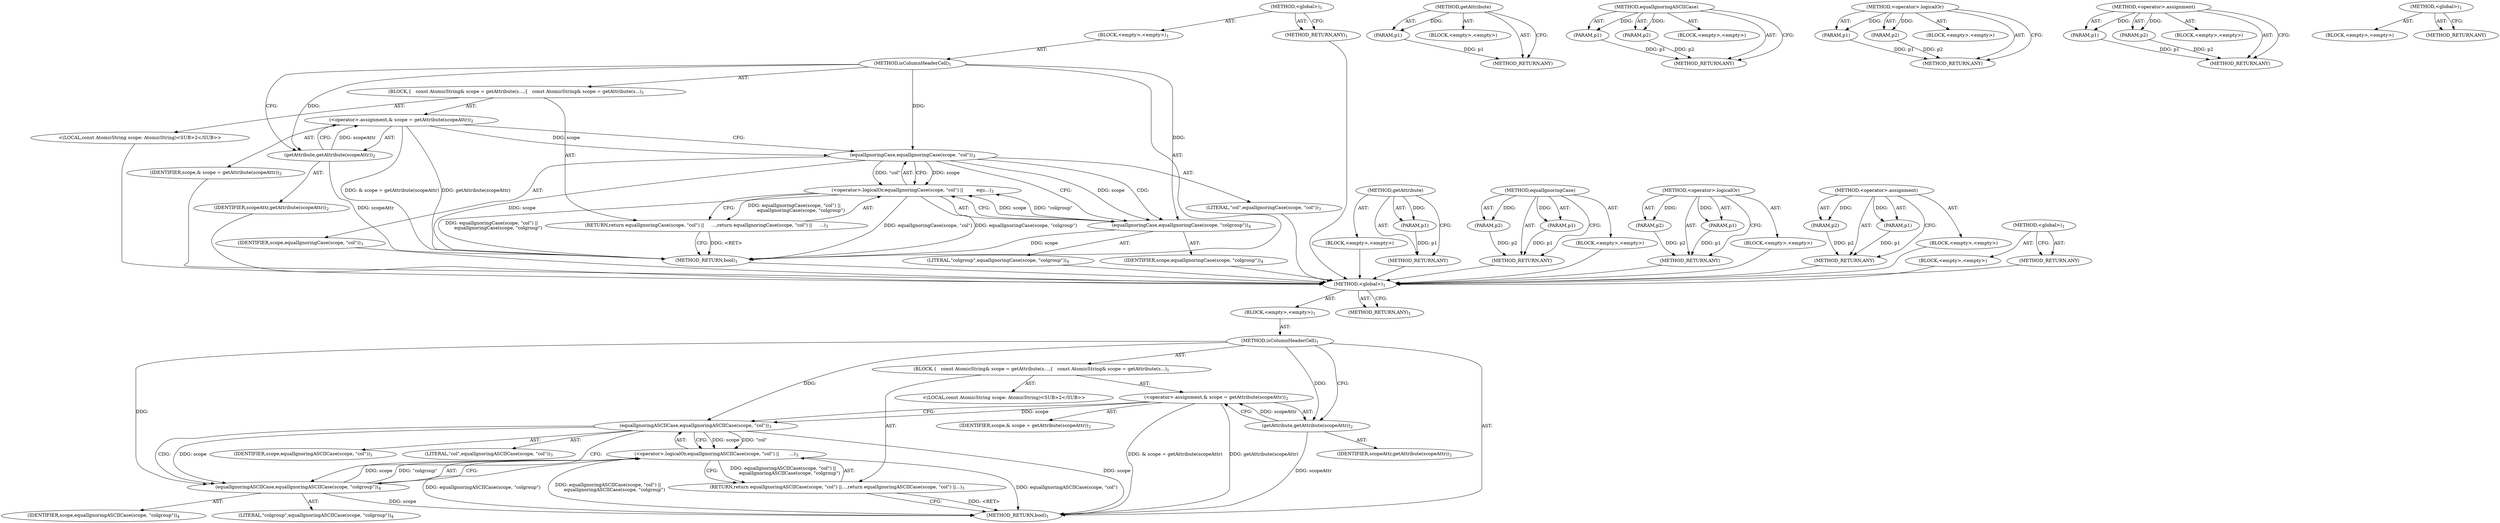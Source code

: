 digraph "&lt;global&gt;" {
vulnerable_6 [label=<(METHOD,&lt;global&gt;)<SUB>1</SUB>>];
vulnerable_7 [label=<(BLOCK,&lt;empty&gt;,&lt;empty&gt;)<SUB>1</SUB>>];
vulnerable_8 [label=<(METHOD,isColumnHeaderCell)<SUB>1</SUB>>];
vulnerable_9 [label=<(BLOCK,{
   const AtomicString&amp; scope = getAttribute(s...,{
   const AtomicString&amp; scope = getAttribute(s...)<SUB>1</SUB>>];
vulnerable_10 [label="<(LOCAL,const AtomicString scope: AtomicString)<SUB>2</SUB>>"];
vulnerable_11 [label=<(&lt;operator&gt;.assignment,&amp; scope = getAttribute(scopeAttr))<SUB>2</SUB>>];
vulnerable_12 [label=<(IDENTIFIER,scope,&amp; scope = getAttribute(scopeAttr))<SUB>2</SUB>>];
vulnerable_13 [label=<(getAttribute,getAttribute(scopeAttr))<SUB>2</SUB>>];
vulnerable_14 [label=<(IDENTIFIER,scopeAttr,getAttribute(scopeAttr))<SUB>2</SUB>>];
vulnerable_15 [label=<(RETURN,return equalIgnoringCase(scope, &quot;col&quot;) ||
     ...,return equalIgnoringCase(scope, &quot;col&quot;) ||
     ...)<SUB>3</SUB>>];
vulnerable_16 [label=<(&lt;operator&gt;.logicalOr,equalIgnoringCase(scope, &quot;col&quot;) ||
         equ...)<SUB>3</SUB>>];
vulnerable_17 [label=<(equalIgnoringCase,equalIgnoringCase(scope, &quot;col&quot;))<SUB>3</SUB>>];
vulnerable_18 [label=<(IDENTIFIER,scope,equalIgnoringCase(scope, &quot;col&quot;))<SUB>3</SUB>>];
vulnerable_19 [label=<(LITERAL,&quot;col&quot;,equalIgnoringCase(scope, &quot;col&quot;))<SUB>3</SUB>>];
vulnerable_20 [label=<(equalIgnoringCase,equalIgnoringCase(scope, &quot;colgroup&quot;))<SUB>4</SUB>>];
vulnerable_21 [label=<(IDENTIFIER,scope,equalIgnoringCase(scope, &quot;colgroup&quot;))<SUB>4</SUB>>];
vulnerable_22 [label=<(LITERAL,&quot;colgroup&quot;,equalIgnoringCase(scope, &quot;colgroup&quot;))<SUB>4</SUB>>];
vulnerable_23 [label=<(METHOD_RETURN,bool)<SUB>1</SUB>>];
vulnerable_25 [label=<(METHOD_RETURN,ANY)<SUB>1</SUB>>];
vulnerable_51 [label=<(METHOD,getAttribute)>];
vulnerable_52 [label=<(PARAM,p1)>];
vulnerable_53 [label=<(BLOCK,&lt;empty&gt;,&lt;empty&gt;)>];
vulnerable_54 [label=<(METHOD_RETURN,ANY)>];
vulnerable_60 [label=<(METHOD,equalIgnoringCase)>];
vulnerable_61 [label=<(PARAM,p1)>];
vulnerable_62 [label=<(PARAM,p2)>];
vulnerable_63 [label=<(BLOCK,&lt;empty&gt;,&lt;empty&gt;)>];
vulnerable_64 [label=<(METHOD_RETURN,ANY)>];
vulnerable_55 [label=<(METHOD,&lt;operator&gt;.logicalOr)>];
vulnerable_56 [label=<(PARAM,p1)>];
vulnerable_57 [label=<(PARAM,p2)>];
vulnerable_58 [label=<(BLOCK,&lt;empty&gt;,&lt;empty&gt;)>];
vulnerable_59 [label=<(METHOD_RETURN,ANY)>];
vulnerable_46 [label=<(METHOD,&lt;operator&gt;.assignment)>];
vulnerable_47 [label=<(PARAM,p1)>];
vulnerable_48 [label=<(PARAM,p2)>];
vulnerable_49 [label=<(BLOCK,&lt;empty&gt;,&lt;empty&gt;)>];
vulnerable_50 [label=<(METHOD_RETURN,ANY)>];
vulnerable_40 [label=<(METHOD,&lt;global&gt;)<SUB>1</SUB>>];
vulnerable_41 [label=<(BLOCK,&lt;empty&gt;,&lt;empty&gt;)>];
vulnerable_42 [label=<(METHOD_RETURN,ANY)>];
fixed_6 [label=<(METHOD,&lt;global&gt;)<SUB>1</SUB>>];
fixed_7 [label=<(BLOCK,&lt;empty&gt;,&lt;empty&gt;)<SUB>1</SUB>>];
fixed_8 [label=<(METHOD,isColumnHeaderCell)<SUB>1</SUB>>];
fixed_9 [label=<(BLOCK,{
   const AtomicString&amp; scope = getAttribute(s...,{
   const AtomicString&amp; scope = getAttribute(s...)<SUB>1</SUB>>];
fixed_10 [label="<(LOCAL,const AtomicString scope: AtomicString)<SUB>2</SUB>>"];
fixed_11 [label=<(&lt;operator&gt;.assignment,&amp; scope = getAttribute(scopeAttr))<SUB>2</SUB>>];
fixed_12 [label=<(IDENTIFIER,scope,&amp; scope = getAttribute(scopeAttr))<SUB>2</SUB>>];
fixed_13 [label=<(getAttribute,getAttribute(scopeAttr))<SUB>2</SUB>>];
fixed_14 [label=<(IDENTIFIER,scopeAttr,getAttribute(scopeAttr))<SUB>2</SUB>>];
fixed_15 [label=<(RETURN,return equalIgnoringASCIICase(scope, &quot;col&quot;) ||
...,return equalIgnoringASCIICase(scope, &quot;col&quot;) ||
...)<SUB>3</SUB>>];
fixed_16 [label=<(&lt;operator&gt;.logicalOr,equalIgnoringASCIICase(scope, &quot;col&quot;) ||
       ...)<SUB>3</SUB>>];
fixed_17 [label=<(equalIgnoringASCIICase,equalIgnoringASCIICase(scope, &quot;col&quot;))<SUB>3</SUB>>];
fixed_18 [label=<(IDENTIFIER,scope,equalIgnoringASCIICase(scope, &quot;col&quot;))<SUB>3</SUB>>];
fixed_19 [label=<(LITERAL,&quot;col&quot;,equalIgnoringASCIICase(scope, &quot;col&quot;))<SUB>3</SUB>>];
fixed_20 [label=<(equalIgnoringASCIICase,equalIgnoringASCIICase(scope, &quot;colgroup&quot;))<SUB>4</SUB>>];
fixed_21 [label=<(IDENTIFIER,scope,equalIgnoringASCIICase(scope, &quot;colgroup&quot;))<SUB>4</SUB>>];
fixed_22 [label=<(LITERAL,&quot;colgroup&quot;,equalIgnoringASCIICase(scope, &quot;colgroup&quot;))<SUB>4</SUB>>];
fixed_23 [label=<(METHOD_RETURN,bool)<SUB>1</SUB>>];
fixed_25 [label=<(METHOD_RETURN,ANY)<SUB>1</SUB>>];
fixed_51 [label=<(METHOD,getAttribute)>];
fixed_52 [label=<(PARAM,p1)>];
fixed_53 [label=<(BLOCK,&lt;empty&gt;,&lt;empty&gt;)>];
fixed_54 [label=<(METHOD_RETURN,ANY)>];
fixed_60 [label=<(METHOD,equalIgnoringASCIICase)>];
fixed_61 [label=<(PARAM,p1)>];
fixed_62 [label=<(PARAM,p2)>];
fixed_63 [label=<(BLOCK,&lt;empty&gt;,&lt;empty&gt;)>];
fixed_64 [label=<(METHOD_RETURN,ANY)>];
fixed_55 [label=<(METHOD,&lt;operator&gt;.logicalOr)>];
fixed_56 [label=<(PARAM,p1)>];
fixed_57 [label=<(PARAM,p2)>];
fixed_58 [label=<(BLOCK,&lt;empty&gt;,&lt;empty&gt;)>];
fixed_59 [label=<(METHOD_RETURN,ANY)>];
fixed_46 [label=<(METHOD,&lt;operator&gt;.assignment)>];
fixed_47 [label=<(PARAM,p1)>];
fixed_48 [label=<(PARAM,p2)>];
fixed_49 [label=<(BLOCK,&lt;empty&gt;,&lt;empty&gt;)>];
fixed_50 [label=<(METHOD_RETURN,ANY)>];
fixed_40 [label=<(METHOD,&lt;global&gt;)<SUB>1</SUB>>];
fixed_41 [label=<(BLOCK,&lt;empty&gt;,&lt;empty&gt;)>];
fixed_42 [label=<(METHOD_RETURN,ANY)>];
vulnerable_6 -> vulnerable_7  [key=0, label="AST: "];
vulnerable_6 -> vulnerable_25  [key=0, label="AST: "];
vulnerable_6 -> vulnerable_25  [key=1, label="CFG: "];
vulnerable_7 -> vulnerable_8  [key=0, label="AST: "];
vulnerable_8 -> vulnerable_9  [key=0, label="AST: "];
vulnerable_8 -> vulnerable_23  [key=0, label="AST: "];
vulnerable_8 -> vulnerable_13  [key=0, label="CFG: "];
vulnerable_8 -> vulnerable_13  [key=1, label="DDG: "];
vulnerable_8 -> vulnerable_17  [key=0, label="DDG: "];
vulnerable_8 -> vulnerable_20  [key=0, label="DDG: "];
vulnerable_9 -> vulnerable_10  [key=0, label="AST: "];
vulnerable_9 -> vulnerable_11  [key=0, label="AST: "];
vulnerable_9 -> vulnerable_15  [key=0, label="AST: "];
vulnerable_10 -> fixed_6  [key=0];
vulnerable_11 -> vulnerable_12  [key=0, label="AST: "];
vulnerable_11 -> vulnerable_13  [key=0, label="AST: "];
vulnerable_11 -> vulnerable_17  [key=0, label="CFG: "];
vulnerable_11 -> vulnerable_17  [key=1, label="DDG: scope"];
vulnerable_11 -> vulnerable_23  [key=0, label="DDG: getAttribute(scopeAttr)"];
vulnerable_11 -> vulnerable_23  [key=1, label="DDG: &amp; scope = getAttribute(scopeAttr)"];
vulnerable_12 -> fixed_6  [key=0];
vulnerable_13 -> vulnerable_14  [key=0, label="AST: "];
vulnerable_13 -> vulnerable_11  [key=0, label="CFG: "];
vulnerable_13 -> vulnerable_11  [key=1, label="DDG: scopeAttr"];
vulnerable_13 -> vulnerable_23  [key=0, label="DDG: scopeAttr"];
vulnerable_14 -> fixed_6  [key=0];
vulnerable_15 -> vulnerable_16  [key=0, label="AST: "];
vulnerable_15 -> vulnerable_23  [key=0, label="CFG: "];
vulnerable_15 -> vulnerable_23  [key=1, label="DDG: &lt;RET&gt;"];
vulnerable_16 -> vulnerable_17  [key=0, label="AST: "];
vulnerable_16 -> vulnerable_20  [key=0, label="AST: "];
vulnerable_16 -> vulnerable_15  [key=0, label="CFG: "];
vulnerable_16 -> vulnerable_15  [key=1, label="DDG: equalIgnoringCase(scope, &quot;col&quot;) ||
         equalIgnoringCase(scope, &quot;colgroup&quot;)"];
vulnerable_16 -> vulnerable_23  [key=0, label="DDG: equalIgnoringCase(scope, &quot;col&quot;)"];
vulnerable_16 -> vulnerable_23  [key=1, label="DDG: equalIgnoringCase(scope, &quot;colgroup&quot;)"];
vulnerable_16 -> vulnerable_23  [key=2, label="DDG: equalIgnoringCase(scope, &quot;col&quot;) ||
         equalIgnoringCase(scope, &quot;colgroup&quot;)"];
vulnerable_17 -> vulnerable_18  [key=0, label="AST: "];
vulnerable_17 -> vulnerable_19  [key=0, label="AST: "];
vulnerable_17 -> vulnerable_16  [key=0, label="CFG: "];
vulnerable_17 -> vulnerable_16  [key=1, label="DDG: scope"];
vulnerable_17 -> vulnerable_16  [key=2, label="DDG: &quot;col&quot;"];
vulnerable_17 -> vulnerable_20  [key=0, label="CFG: "];
vulnerable_17 -> vulnerable_20  [key=1, label="DDG: scope"];
vulnerable_17 -> vulnerable_20  [key=2, label="CDG: "];
vulnerable_17 -> vulnerable_23  [key=0, label="DDG: scope"];
vulnerable_18 -> fixed_6  [key=0];
vulnerable_19 -> fixed_6  [key=0];
vulnerable_20 -> vulnerable_21  [key=0, label="AST: "];
vulnerable_20 -> vulnerable_22  [key=0, label="AST: "];
vulnerable_20 -> vulnerable_16  [key=0, label="CFG: "];
vulnerable_20 -> vulnerable_16  [key=1, label="DDG: scope"];
vulnerable_20 -> vulnerable_16  [key=2, label="DDG: &quot;colgroup&quot;"];
vulnerable_20 -> vulnerable_23  [key=0, label="DDG: scope"];
vulnerable_21 -> fixed_6  [key=0];
vulnerable_22 -> fixed_6  [key=0];
vulnerable_23 -> fixed_6  [key=0];
vulnerable_25 -> fixed_6  [key=0];
vulnerable_51 -> vulnerable_52  [key=0, label="AST: "];
vulnerable_51 -> vulnerable_52  [key=1, label="DDG: "];
vulnerable_51 -> vulnerable_53  [key=0, label="AST: "];
vulnerable_51 -> vulnerable_54  [key=0, label="AST: "];
vulnerable_51 -> vulnerable_54  [key=1, label="CFG: "];
vulnerable_52 -> vulnerable_54  [key=0, label="DDG: p1"];
vulnerable_53 -> fixed_6  [key=0];
vulnerable_54 -> fixed_6  [key=0];
vulnerable_60 -> vulnerable_61  [key=0, label="AST: "];
vulnerable_60 -> vulnerable_61  [key=1, label="DDG: "];
vulnerable_60 -> vulnerable_63  [key=0, label="AST: "];
vulnerable_60 -> vulnerable_62  [key=0, label="AST: "];
vulnerable_60 -> vulnerable_62  [key=1, label="DDG: "];
vulnerable_60 -> vulnerable_64  [key=0, label="AST: "];
vulnerable_60 -> vulnerable_64  [key=1, label="CFG: "];
vulnerable_61 -> vulnerable_64  [key=0, label="DDG: p1"];
vulnerable_62 -> vulnerable_64  [key=0, label="DDG: p2"];
vulnerable_63 -> fixed_6  [key=0];
vulnerable_64 -> fixed_6  [key=0];
vulnerable_55 -> vulnerable_56  [key=0, label="AST: "];
vulnerable_55 -> vulnerable_56  [key=1, label="DDG: "];
vulnerable_55 -> vulnerable_58  [key=0, label="AST: "];
vulnerable_55 -> vulnerable_57  [key=0, label="AST: "];
vulnerable_55 -> vulnerable_57  [key=1, label="DDG: "];
vulnerable_55 -> vulnerable_59  [key=0, label="AST: "];
vulnerable_55 -> vulnerable_59  [key=1, label="CFG: "];
vulnerable_56 -> vulnerable_59  [key=0, label="DDG: p1"];
vulnerable_57 -> vulnerable_59  [key=0, label="DDG: p2"];
vulnerable_58 -> fixed_6  [key=0];
vulnerable_59 -> fixed_6  [key=0];
vulnerable_46 -> vulnerable_47  [key=0, label="AST: "];
vulnerable_46 -> vulnerable_47  [key=1, label="DDG: "];
vulnerable_46 -> vulnerable_49  [key=0, label="AST: "];
vulnerable_46 -> vulnerable_48  [key=0, label="AST: "];
vulnerable_46 -> vulnerable_48  [key=1, label="DDG: "];
vulnerable_46 -> vulnerable_50  [key=0, label="AST: "];
vulnerable_46 -> vulnerable_50  [key=1, label="CFG: "];
vulnerable_47 -> vulnerable_50  [key=0, label="DDG: p1"];
vulnerable_48 -> vulnerable_50  [key=0, label="DDG: p2"];
vulnerable_49 -> fixed_6  [key=0];
vulnerable_50 -> fixed_6  [key=0];
vulnerable_40 -> vulnerable_41  [key=0, label="AST: "];
vulnerable_40 -> vulnerable_42  [key=0, label="AST: "];
vulnerable_40 -> vulnerable_42  [key=1, label="CFG: "];
vulnerable_41 -> fixed_6  [key=0];
vulnerable_42 -> fixed_6  [key=0];
fixed_6 -> fixed_7  [key=0, label="AST: "];
fixed_6 -> fixed_25  [key=0, label="AST: "];
fixed_6 -> fixed_25  [key=1, label="CFG: "];
fixed_7 -> fixed_8  [key=0, label="AST: "];
fixed_8 -> fixed_9  [key=0, label="AST: "];
fixed_8 -> fixed_23  [key=0, label="AST: "];
fixed_8 -> fixed_13  [key=0, label="CFG: "];
fixed_8 -> fixed_13  [key=1, label="DDG: "];
fixed_8 -> fixed_17  [key=0, label="DDG: "];
fixed_8 -> fixed_20  [key=0, label="DDG: "];
fixed_9 -> fixed_10  [key=0, label="AST: "];
fixed_9 -> fixed_11  [key=0, label="AST: "];
fixed_9 -> fixed_15  [key=0, label="AST: "];
fixed_11 -> fixed_12  [key=0, label="AST: "];
fixed_11 -> fixed_13  [key=0, label="AST: "];
fixed_11 -> fixed_17  [key=0, label="CFG: "];
fixed_11 -> fixed_17  [key=1, label="DDG: scope"];
fixed_11 -> fixed_23  [key=0, label="DDG: getAttribute(scopeAttr)"];
fixed_11 -> fixed_23  [key=1, label="DDG: &amp; scope = getAttribute(scopeAttr)"];
fixed_13 -> fixed_14  [key=0, label="AST: "];
fixed_13 -> fixed_11  [key=0, label="CFG: "];
fixed_13 -> fixed_11  [key=1, label="DDG: scopeAttr"];
fixed_13 -> fixed_23  [key=0, label="DDG: scopeAttr"];
fixed_15 -> fixed_16  [key=0, label="AST: "];
fixed_15 -> fixed_23  [key=0, label="CFG: "];
fixed_15 -> fixed_23  [key=1, label="DDG: &lt;RET&gt;"];
fixed_16 -> fixed_17  [key=0, label="AST: "];
fixed_16 -> fixed_20  [key=0, label="AST: "];
fixed_16 -> fixed_15  [key=0, label="CFG: "];
fixed_16 -> fixed_15  [key=1, label="DDG: equalIgnoringASCIICase(scope, &quot;col&quot;) ||
         equalIgnoringASCIICase(scope, &quot;colgroup&quot;)"];
fixed_16 -> fixed_23  [key=0, label="DDG: equalIgnoringASCIICase(scope, &quot;col&quot;)"];
fixed_16 -> fixed_23  [key=1, label="DDG: equalIgnoringASCIICase(scope, &quot;colgroup&quot;)"];
fixed_16 -> fixed_23  [key=2, label="DDG: equalIgnoringASCIICase(scope, &quot;col&quot;) ||
         equalIgnoringASCIICase(scope, &quot;colgroup&quot;)"];
fixed_17 -> fixed_18  [key=0, label="AST: "];
fixed_17 -> fixed_19  [key=0, label="AST: "];
fixed_17 -> fixed_16  [key=0, label="CFG: "];
fixed_17 -> fixed_16  [key=1, label="DDG: scope"];
fixed_17 -> fixed_16  [key=2, label="DDG: &quot;col&quot;"];
fixed_17 -> fixed_20  [key=0, label="CFG: "];
fixed_17 -> fixed_20  [key=1, label="DDG: scope"];
fixed_17 -> fixed_20  [key=2, label="CDG: "];
fixed_17 -> fixed_23  [key=0, label="DDG: scope"];
fixed_20 -> fixed_21  [key=0, label="AST: "];
fixed_20 -> fixed_22  [key=0, label="AST: "];
fixed_20 -> fixed_16  [key=0, label="CFG: "];
fixed_20 -> fixed_16  [key=1, label="DDG: scope"];
fixed_20 -> fixed_16  [key=2, label="DDG: &quot;colgroup&quot;"];
fixed_20 -> fixed_23  [key=0, label="DDG: scope"];
fixed_51 -> fixed_52  [key=0, label="AST: "];
fixed_51 -> fixed_52  [key=1, label="DDG: "];
fixed_51 -> fixed_53  [key=0, label="AST: "];
fixed_51 -> fixed_54  [key=0, label="AST: "];
fixed_51 -> fixed_54  [key=1, label="CFG: "];
fixed_52 -> fixed_54  [key=0, label="DDG: p1"];
fixed_60 -> fixed_61  [key=0, label="AST: "];
fixed_60 -> fixed_61  [key=1, label="DDG: "];
fixed_60 -> fixed_63  [key=0, label="AST: "];
fixed_60 -> fixed_62  [key=0, label="AST: "];
fixed_60 -> fixed_62  [key=1, label="DDG: "];
fixed_60 -> fixed_64  [key=0, label="AST: "];
fixed_60 -> fixed_64  [key=1, label="CFG: "];
fixed_61 -> fixed_64  [key=0, label="DDG: p1"];
fixed_62 -> fixed_64  [key=0, label="DDG: p2"];
fixed_55 -> fixed_56  [key=0, label="AST: "];
fixed_55 -> fixed_56  [key=1, label="DDG: "];
fixed_55 -> fixed_58  [key=0, label="AST: "];
fixed_55 -> fixed_57  [key=0, label="AST: "];
fixed_55 -> fixed_57  [key=1, label="DDG: "];
fixed_55 -> fixed_59  [key=0, label="AST: "];
fixed_55 -> fixed_59  [key=1, label="CFG: "];
fixed_56 -> fixed_59  [key=0, label="DDG: p1"];
fixed_57 -> fixed_59  [key=0, label="DDG: p2"];
fixed_46 -> fixed_47  [key=0, label="AST: "];
fixed_46 -> fixed_47  [key=1, label="DDG: "];
fixed_46 -> fixed_49  [key=0, label="AST: "];
fixed_46 -> fixed_48  [key=0, label="AST: "];
fixed_46 -> fixed_48  [key=1, label="DDG: "];
fixed_46 -> fixed_50  [key=0, label="AST: "];
fixed_46 -> fixed_50  [key=1, label="CFG: "];
fixed_47 -> fixed_50  [key=0, label="DDG: p1"];
fixed_48 -> fixed_50  [key=0, label="DDG: p2"];
fixed_40 -> fixed_41  [key=0, label="AST: "];
fixed_40 -> fixed_42  [key=0, label="AST: "];
fixed_40 -> fixed_42  [key=1, label="CFG: "];
}
